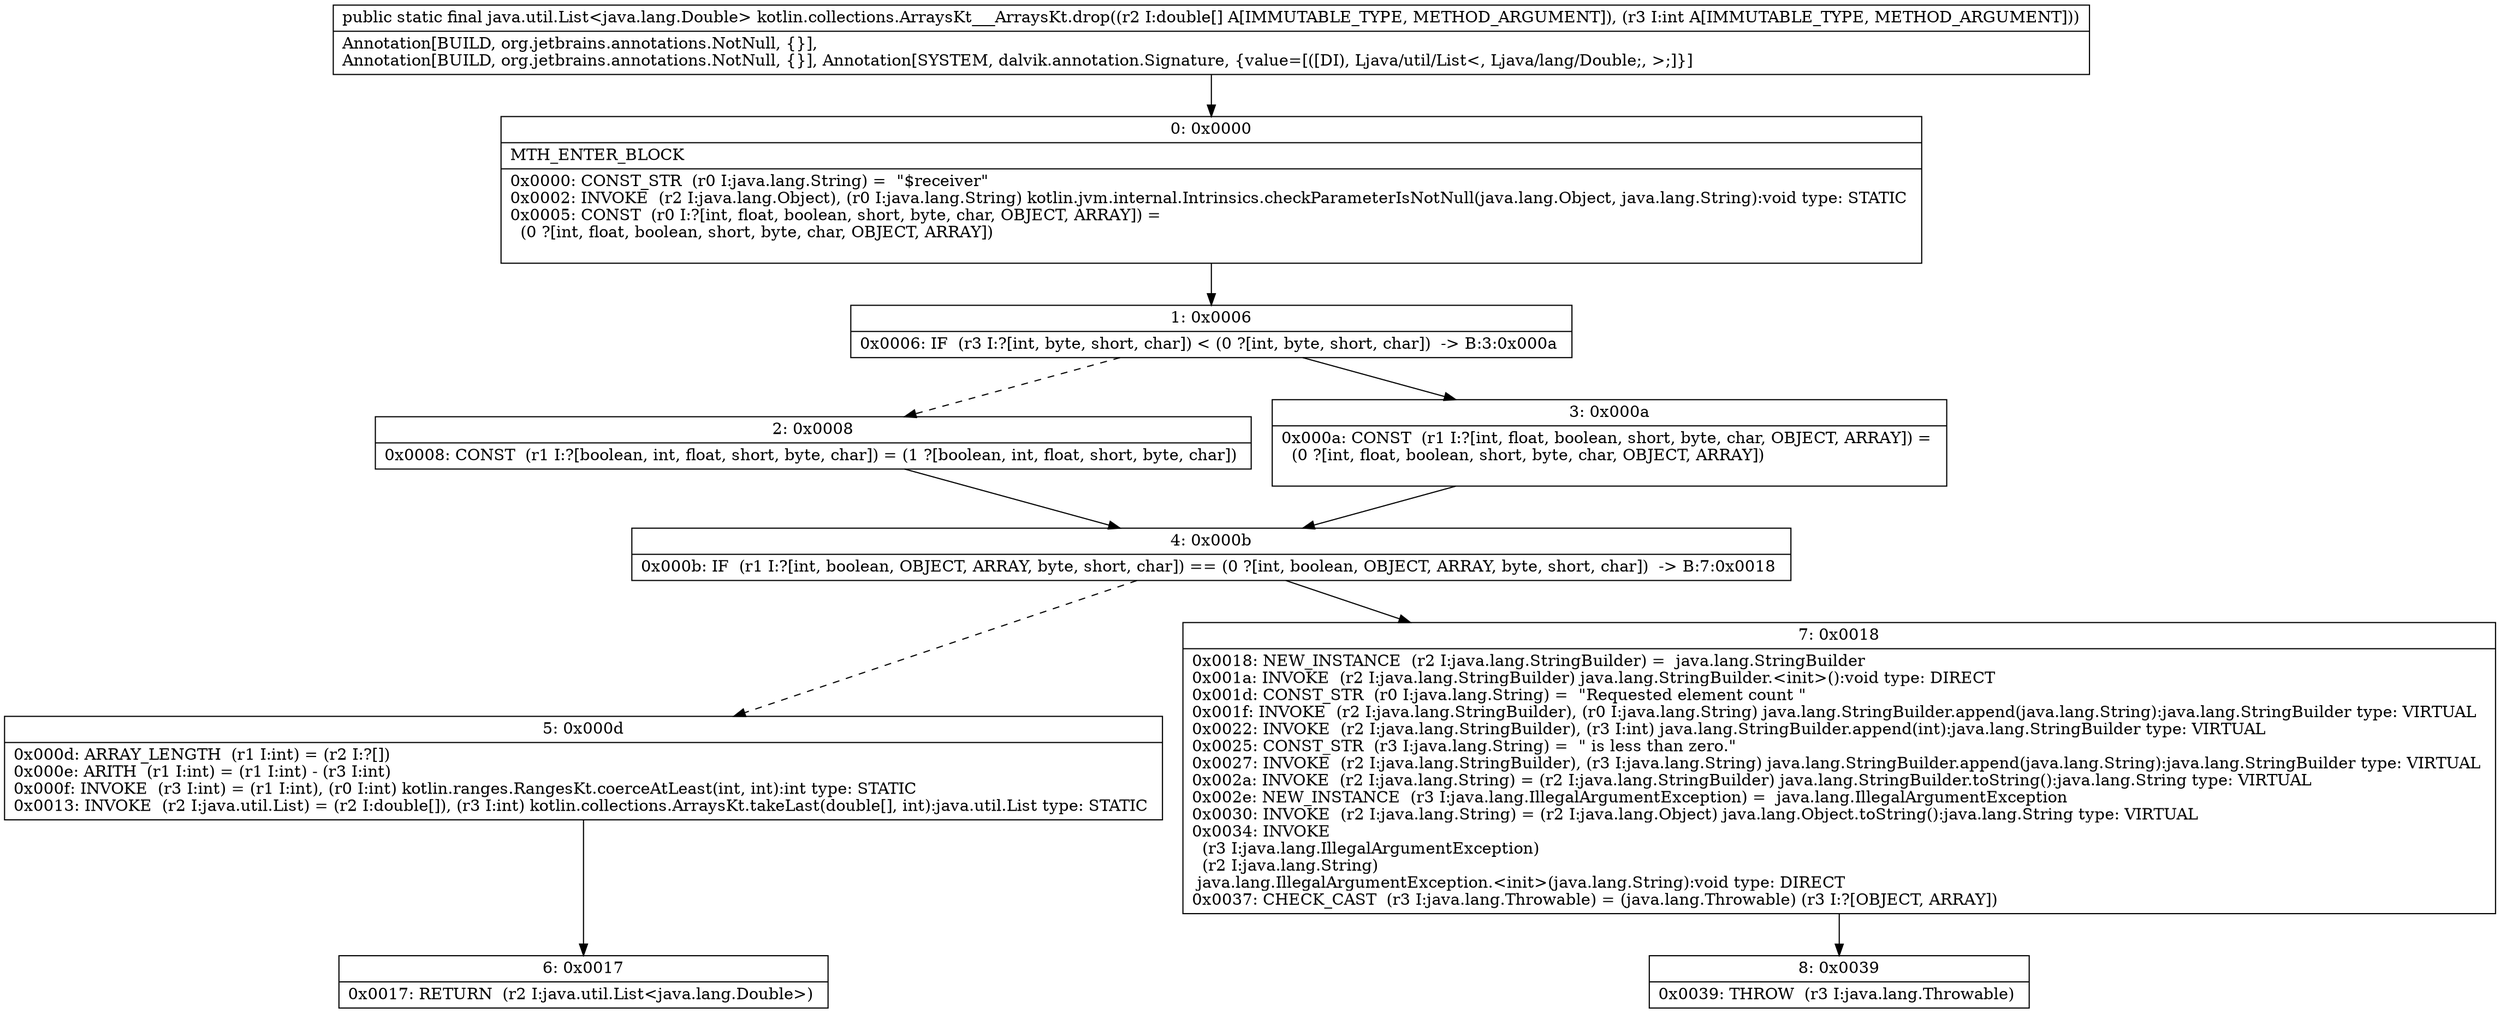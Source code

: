 digraph "CFG forkotlin.collections.ArraysKt___ArraysKt.drop([DI)Ljava\/util\/List;" {
Node_0 [shape=record,label="{0\:\ 0x0000|MTH_ENTER_BLOCK\l|0x0000: CONST_STR  (r0 I:java.lang.String) =  \"$receiver\" \l0x0002: INVOKE  (r2 I:java.lang.Object), (r0 I:java.lang.String) kotlin.jvm.internal.Intrinsics.checkParameterIsNotNull(java.lang.Object, java.lang.String):void type: STATIC \l0x0005: CONST  (r0 I:?[int, float, boolean, short, byte, char, OBJECT, ARRAY]) = \l  (0 ?[int, float, boolean, short, byte, char, OBJECT, ARRAY])\l \l}"];
Node_1 [shape=record,label="{1\:\ 0x0006|0x0006: IF  (r3 I:?[int, byte, short, char]) \< (0 ?[int, byte, short, char])  \-\> B:3:0x000a \l}"];
Node_2 [shape=record,label="{2\:\ 0x0008|0x0008: CONST  (r1 I:?[boolean, int, float, short, byte, char]) = (1 ?[boolean, int, float, short, byte, char]) \l}"];
Node_3 [shape=record,label="{3\:\ 0x000a|0x000a: CONST  (r1 I:?[int, float, boolean, short, byte, char, OBJECT, ARRAY]) = \l  (0 ?[int, float, boolean, short, byte, char, OBJECT, ARRAY])\l \l}"];
Node_4 [shape=record,label="{4\:\ 0x000b|0x000b: IF  (r1 I:?[int, boolean, OBJECT, ARRAY, byte, short, char]) == (0 ?[int, boolean, OBJECT, ARRAY, byte, short, char])  \-\> B:7:0x0018 \l}"];
Node_5 [shape=record,label="{5\:\ 0x000d|0x000d: ARRAY_LENGTH  (r1 I:int) = (r2 I:?[]) \l0x000e: ARITH  (r1 I:int) = (r1 I:int) \- (r3 I:int) \l0x000f: INVOKE  (r3 I:int) = (r1 I:int), (r0 I:int) kotlin.ranges.RangesKt.coerceAtLeast(int, int):int type: STATIC \l0x0013: INVOKE  (r2 I:java.util.List) = (r2 I:double[]), (r3 I:int) kotlin.collections.ArraysKt.takeLast(double[], int):java.util.List type: STATIC \l}"];
Node_6 [shape=record,label="{6\:\ 0x0017|0x0017: RETURN  (r2 I:java.util.List\<java.lang.Double\>) \l}"];
Node_7 [shape=record,label="{7\:\ 0x0018|0x0018: NEW_INSTANCE  (r2 I:java.lang.StringBuilder) =  java.lang.StringBuilder \l0x001a: INVOKE  (r2 I:java.lang.StringBuilder) java.lang.StringBuilder.\<init\>():void type: DIRECT \l0x001d: CONST_STR  (r0 I:java.lang.String) =  \"Requested element count \" \l0x001f: INVOKE  (r2 I:java.lang.StringBuilder), (r0 I:java.lang.String) java.lang.StringBuilder.append(java.lang.String):java.lang.StringBuilder type: VIRTUAL \l0x0022: INVOKE  (r2 I:java.lang.StringBuilder), (r3 I:int) java.lang.StringBuilder.append(int):java.lang.StringBuilder type: VIRTUAL \l0x0025: CONST_STR  (r3 I:java.lang.String) =  \" is less than zero.\" \l0x0027: INVOKE  (r2 I:java.lang.StringBuilder), (r3 I:java.lang.String) java.lang.StringBuilder.append(java.lang.String):java.lang.StringBuilder type: VIRTUAL \l0x002a: INVOKE  (r2 I:java.lang.String) = (r2 I:java.lang.StringBuilder) java.lang.StringBuilder.toString():java.lang.String type: VIRTUAL \l0x002e: NEW_INSTANCE  (r3 I:java.lang.IllegalArgumentException) =  java.lang.IllegalArgumentException \l0x0030: INVOKE  (r2 I:java.lang.String) = (r2 I:java.lang.Object) java.lang.Object.toString():java.lang.String type: VIRTUAL \l0x0034: INVOKE  \l  (r3 I:java.lang.IllegalArgumentException)\l  (r2 I:java.lang.String)\l java.lang.IllegalArgumentException.\<init\>(java.lang.String):void type: DIRECT \l0x0037: CHECK_CAST  (r3 I:java.lang.Throwable) = (java.lang.Throwable) (r3 I:?[OBJECT, ARRAY]) \l}"];
Node_8 [shape=record,label="{8\:\ 0x0039|0x0039: THROW  (r3 I:java.lang.Throwable) \l}"];
MethodNode[shape=record,label="{public static final java.util.List\<java.lang.Double\> kotlin.collections.ArraysKt___ArraysKt.drop((r2 I:double[] A[IMMUTABLE_TYPE, METHOD_ARGUMENT]), (r3 I:int A[IMMUTABLE_TYPE, METHOD_ARGUMENT]))  | Annotation[BUILD, org.jetbrains.annotations.NotNull, \{\}], \lAnnotation[BUILD, org.jetbrains.annotations.NotNull, \{\}], Annotation[SYSTEM, dalvik.annotation.Signature, \{value=[([DI), Ljava\/util\/List\<, Ljava\/lang\/Double;, \>;]\}]\l}"];
MethodNode -> Node_0;
Node_0 -> Node_1;
Node_1 -> Node_2[style=dashed];
Node_1 -> Node_3;
Node_2 -> Node_4;
Node_3 -> Node_4;
Node_4 -> Node_5[style=dashed];
Node_4 -> Node_7;
Node_5 -> Node_6;
Node_7 -> Node_8;
}

